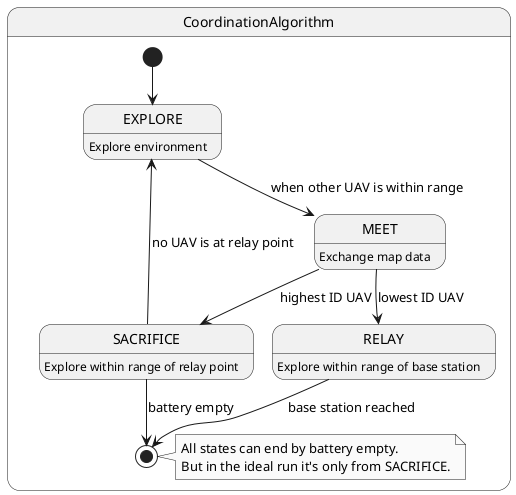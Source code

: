 @startuml
skinparam monochrome true
hide circle
skinparam classAttributeIconSize 0

' HIDDEN lines are just to make the placement of boxex nice

state CoordinationAlgorithm {

    EXPLORE : Explore environment
    SACRIFICE : Explore within range of relay point
    MEET : Exchange map data
    RELAY : Explore within range of base station


    [*] --> EXPLORE
    EXPLORE --> MEET : when other UAV is within range
    MEET --> SACRIFICE : highest ID UAV
    MEET --> RELAY : lowest ID UAV
    SACRIFICE --> EXPLORE : no UAV is at relay point
    EXPLORE -[hidden]-> SACRIFICE
    EXPLORE -[hidden]-> RELAY

    RELAY --> [*] : base station reached
    SACRIFICE --> [*] : battery empty
    EXPLORE -[hidden]-> [*] : battery empty
    note right
    All states can end by battery empty.
    But in the ideal run it's only from SACRIFICE.
    end note
}

@enduml

